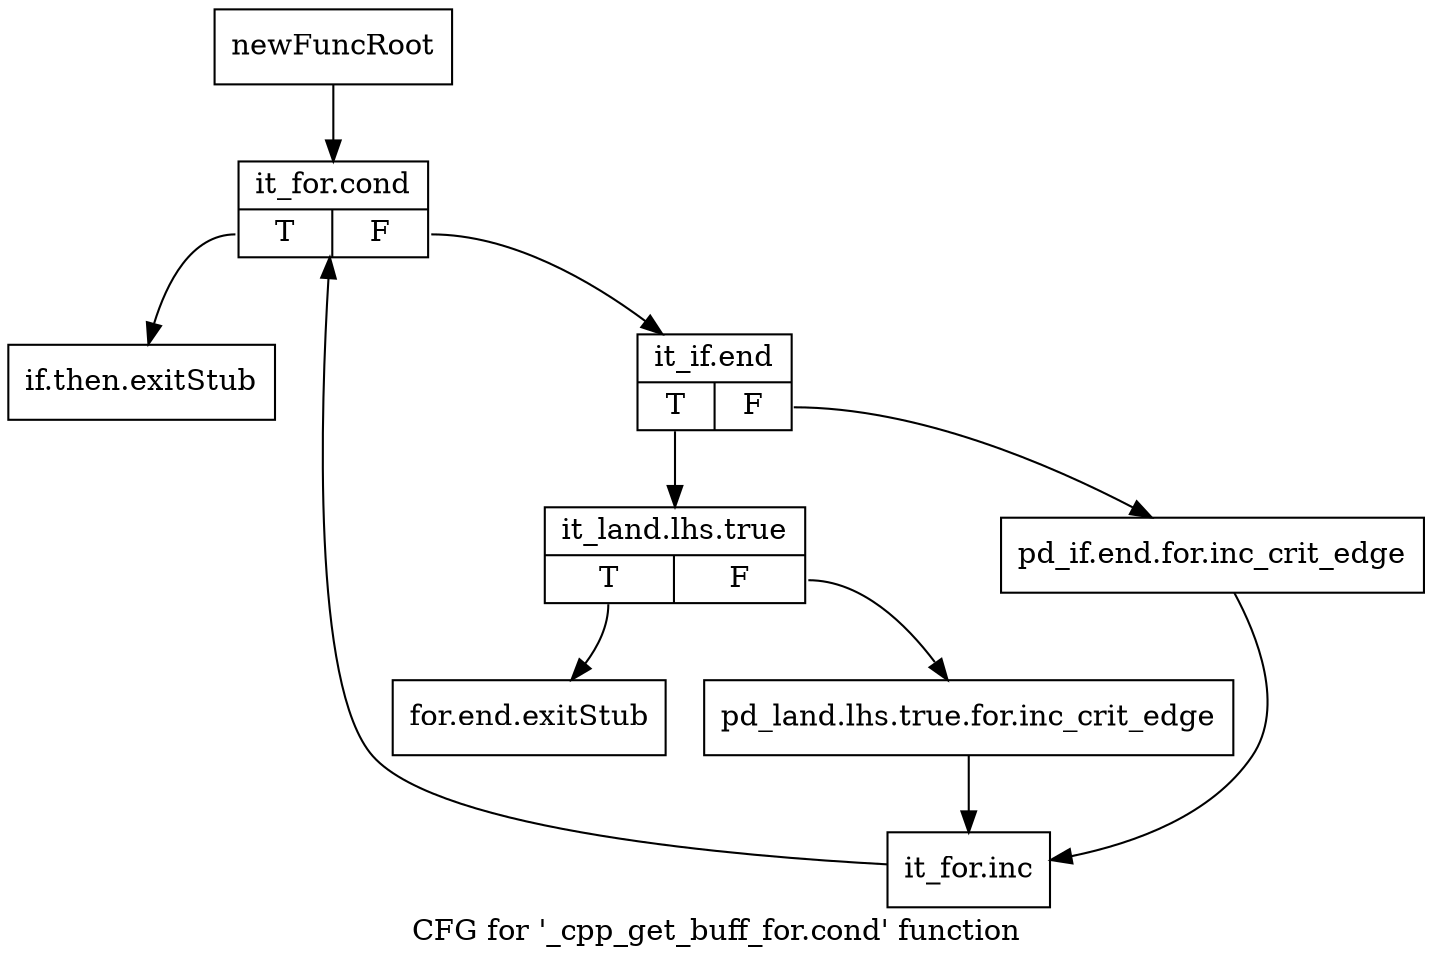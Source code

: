 digraph "CFG for '_cpp_get_buff_for.cond' function" {
	label="CFG for '_cpp_get_buff_for.cond' function";

	Node0xa21ca90 [shape=record,label="{newFuncRoot}"];
	Node0xa21ca90 -> Node0xa21cb80;
	Node0xa21cae0 [shape=record,label="{if.then.exitStub}"];
	Node0xa21cb30 [shape=record,label="{for.end.exitStub}"];
	Node0xa21cb80 [shape=record,label="{it_for.cond|{<s0>T|<s1>F}}"];
	Node0xa21cb80:s0 -> Node0xa21cae0;
	Node0xa21cb80:s1 -> Node0xa21cbd0;
	Node0xa21cbd0 [shape=record,label="{it_if.end|{<s0>T|<s1>F}}"];
	Node0xa21cbd0:s0 -> Node0xa21cc70;
	Node0xa21cbd0:s1 -> Node0xa21cc20;
	Node0xa21cc20 [shape=record,label="{pd_if.end.for.inc_crit_edge}"];
	Node0xa21cc20 -> Node0xa21cd10;
	Node0xa21cc70 [shape=record,label="{it_land.lhs.true|{<s0>T|<s1>F}}"];
	Node0xa21cc70:s0 -> Node0xa21cb30;
	Node0xa21cc70:s1 -> Node0xa21ccc0;
	Node0xa21ccc0 [shape=record,label="{pd_land.lhs.true.for.inc_crit_edge}"];
	Node0xa21ccc0 -> Node0xa21cd10;
	Node0xa21cd10 [shape=record,label="{it_for.inc}"];
	Node0xa21cd10 -> Node0xa21cb80;
}

